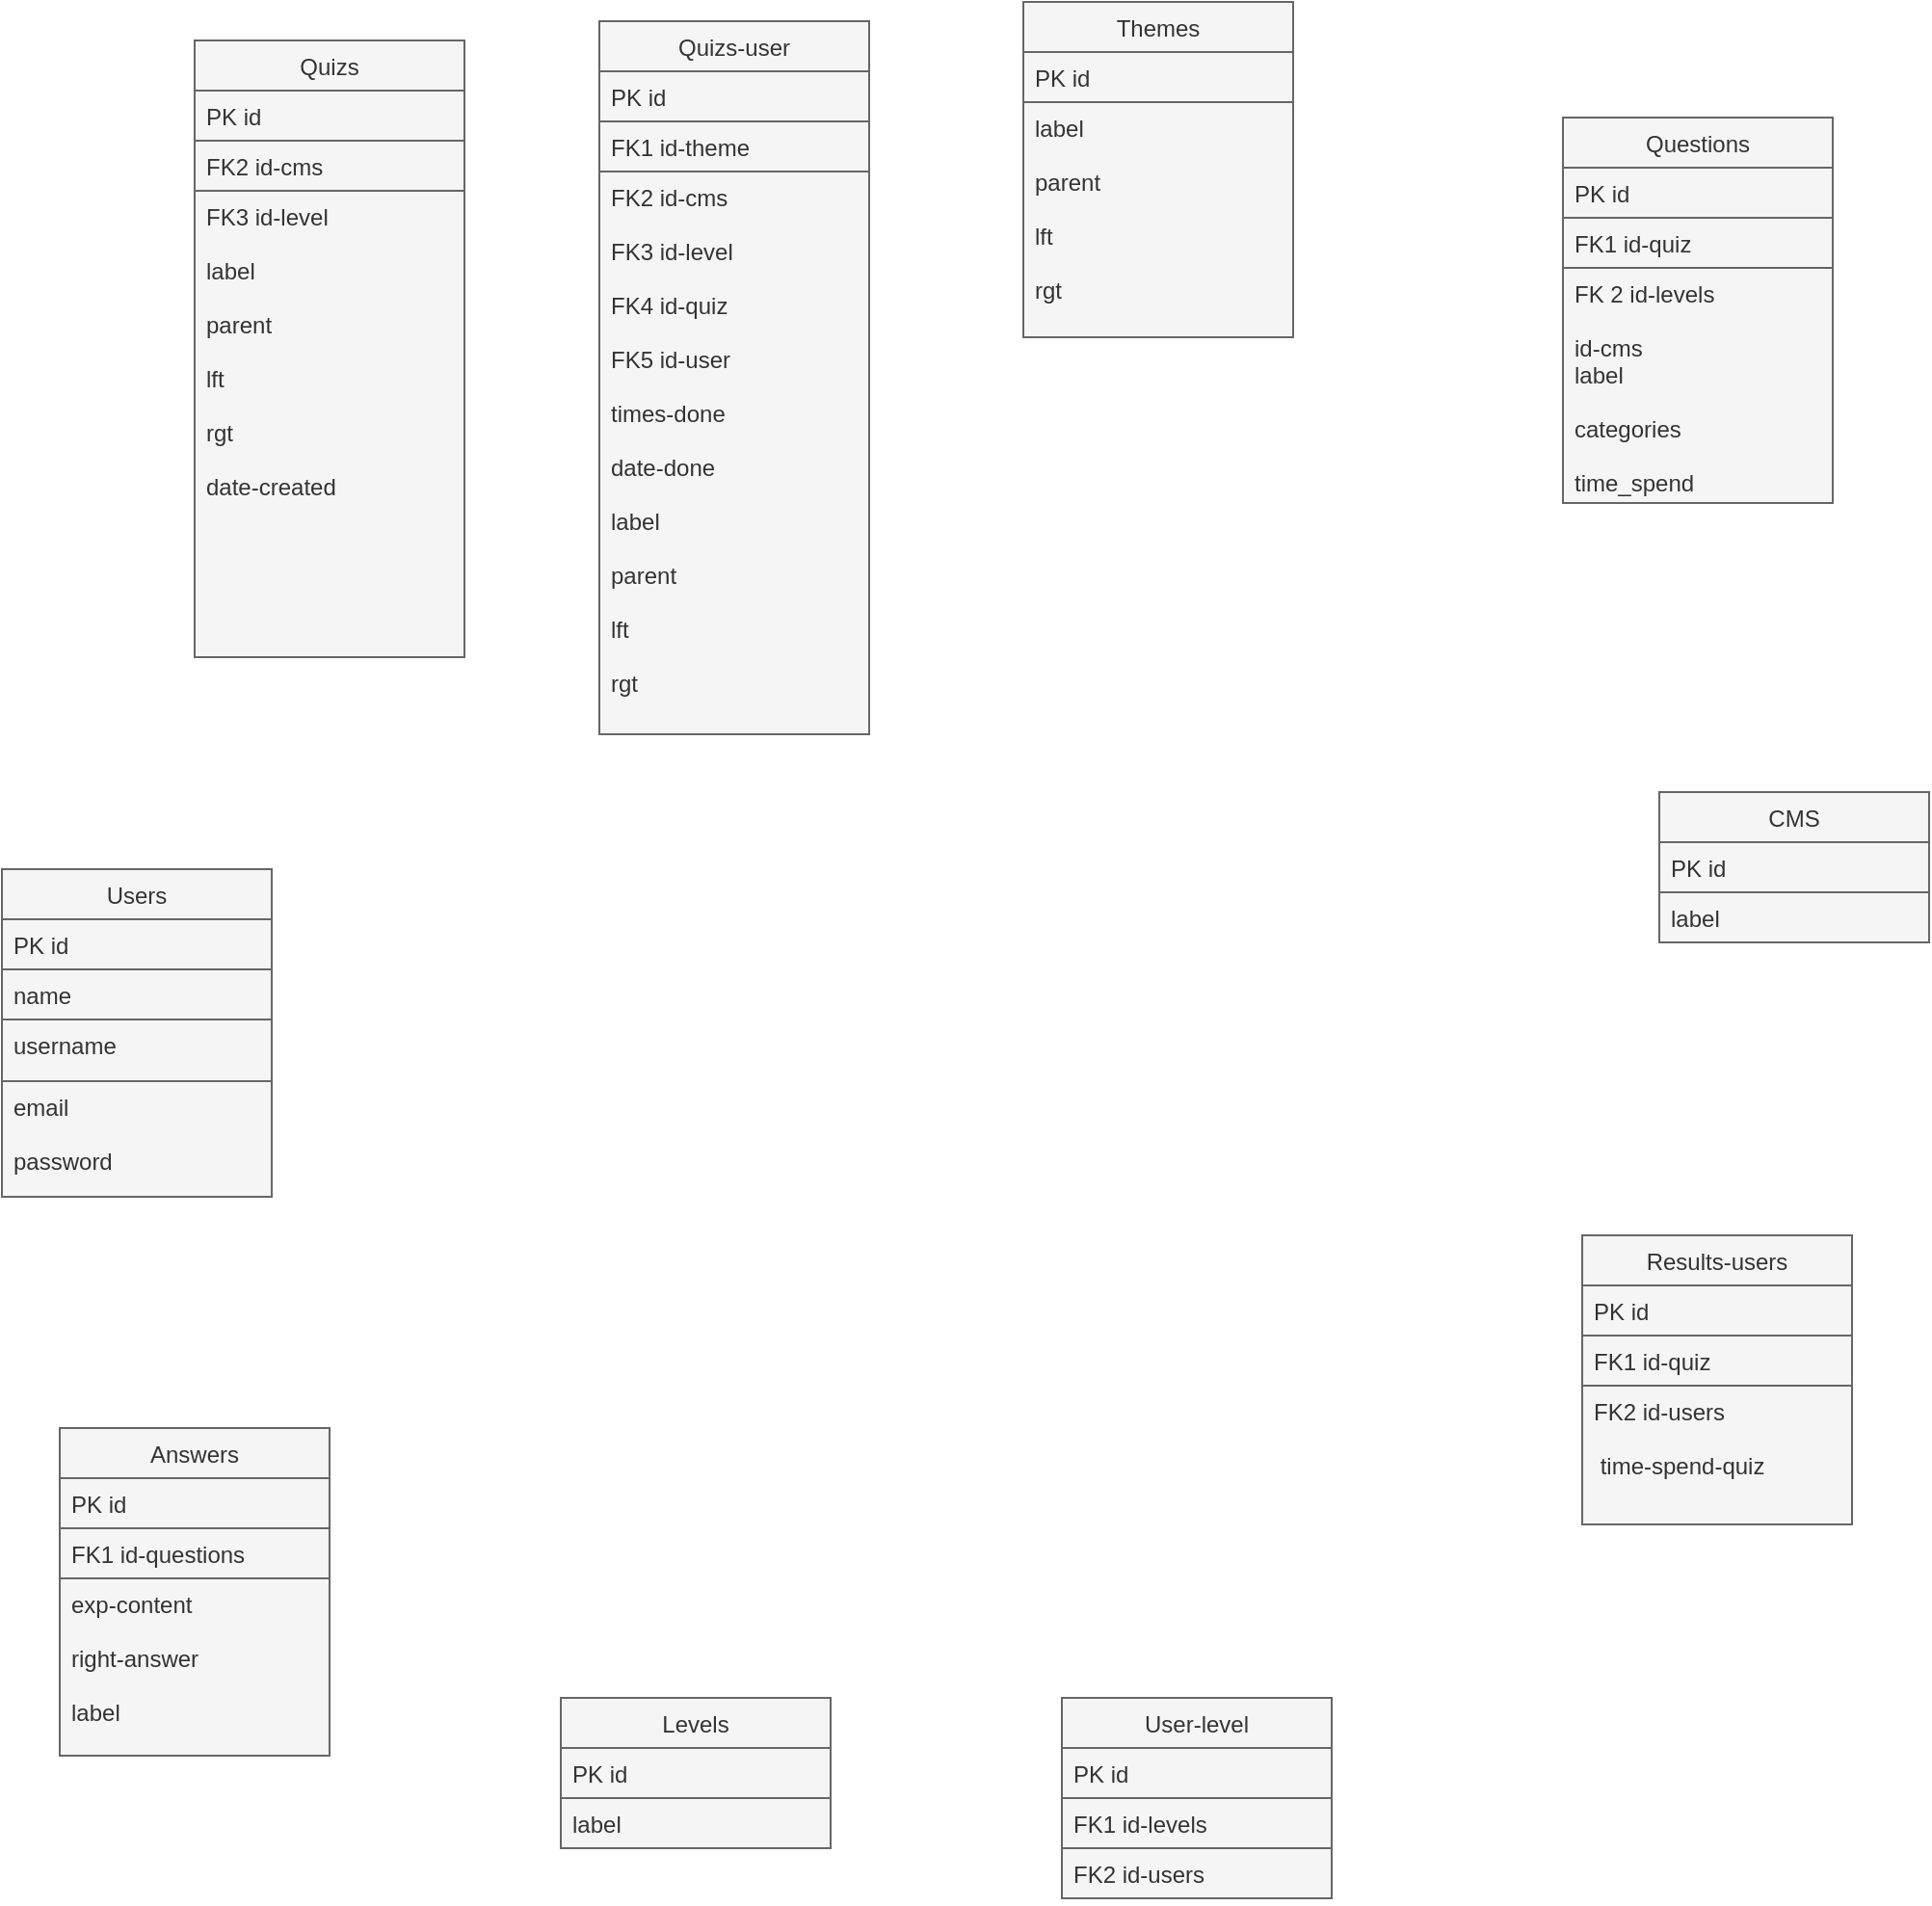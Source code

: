 <mxfile version="20.8.1" type="github">
  <diagram name="Page-1" id="6133507b-19e7-1e82-6fc7-422aa6c4b21f">
    <mxGraphModel dx="2522" dy="2256" grid="1" gridSize="10" guides="1" tooltips="1" connect="1" arrows="1" fold="1" page="1" pageScale="1" pageWidth="1100" pageHeight="850" background="none" math="0" shadow="0">
      <root>
        <mxCell id="0" />
        <mxCell id="1" parent="0" />
        <mxCell id="HI5q9zYJFvXLbrMYOdhm-2" value="Users" style="swimlane;fontStyle=0;childLayout=stackLayout;horizontal=1;startSize=26;horizontalStack=0;resizeParent=1;resizeParentMax=0;resizeLast=0;collapsible=1;marginBottom=0;labelBackgroundColor=none;fillColor=#f5f5f5;fontColor=#333333;strokeColor=#666666;" parent="1" vertex="1">
          <mxGeometry x="30" y="110" width="140" height="170" as="geometry">
            <mxRectangle x="330" y="640" width="100" height="30" as="alternateBounds" />
          </mxGeometry>
        </mxCell>
        <mxCell id="HI5q9zYJFvXLbrMYOdhm-3" value="PK id" style="text;align=left;verticalAlign=top;spacingLeft=4;spacingRight=4;overflow=hidden;rotatable=0;points=[[0,0.5],[1,0.5]];portConstraint=eastwest;labelBackgroundColor=none;fillColor=#f5f5f5;fontColor=#333333;strokeColor=#666666;" parent="HI5q9zYJFvXLbrMYOdhm-2" vertex="1">
          <mxGeometry y="26" width="140" height="26" as="geometry" />
        </mxCell>
        <mxCell id="HI5q9zYJFvXLbrMYOdhm-4" value="name" style="text;align=left;verticalAlign=top;spacingLeft=4;spacingRight=4;overflow=hidden;rotatable=0;points=[[0,0.5],[1,0.5]];portConstraint=eastwest;labelBackgroundColor=none;fillColor=#f5f5f5;fontColor=#333333;strokeColor=#666666;" parent="HI5q9zYJFvXLbrMYOdhm-2" vertex="1">
          <mxGeometry y="52" width="140" height="26" as="geometry" />
        </mxCell>
        <mxCell id="HI5q9zYJFvXLbrMYOdhm-5" value="username" style="text;align=left;verticalAlign=top;spacingLeft=4;spacingRight=4;overflow=hidden;rotatable=0;points=[[0,0.5],[1,0.5]];portConstraint=eastwest;labelBackgroundColor=none;fillColor=#f5f5f5;fontColor=#333333;strokeColor=#666666;" parent="HI5q9zYJFvXLbrMYOdhm-2" vertex="1">
          <mxGeometry y="78" width="140" height="32" as="geometry" />
        </mxCell>
        <mxCell id="HI5q9zYJFvXLbrMYOdhm-78" value="email&#xa;&#xa;password&#xa;&#xa;&#xa;" style="text;align=left;verticalAlign=top;spacingLeft=4;spacingRight=4;overflow=hidden;rotatable=0;points=[[0,0.5],[1,0.5]];portConstraint=eastwest;labelBackgroundColor=none;fillColor=#f5f5f5;fontColor=#333333;strokeColor=#666666;" parent="HI5q9zYJFvXLbrMYOdhm-2" vertex="1">
          <mxGeometry y="110" width="140" height="60" as="geometry" />
        </mxCell>
        <mxCell id="HI5q9zYJFvXLbrMYOdhm-42" value="Quizs" style="swimlane;fontStyle=0;childLayout=stackLayout;horizontal=1;startSize=26;horizontalStack=0;resizeParent=1;resizeParentMax=0;resizeLast=0;collapsible=1;marginBottom=0;labelBackgroundColor=none;strokeColor=#666666;fontColor=#333333;fillColor=#f5f5f5;" parent="1" vertex="1">
          <mxGeometry x="130" y="-320" width="140" height="320" as="geometry">
            <mxRectangle x="310" y="80" width="100" height="30" as="alternateBounds" />
          </mxGeometry>
        </mxCell>
        <mxCell id="HI5q9zYJFvXLbrMYOdhm-43" value="PK id" style="text;align=left;verticalAlign=top;spacingLeft=4;spacingRight=4;overflow=hidden;rotatable=0;points=[[0,0.5],[1,0.5]];portConstraint=eastwest;labelBackgroundColor=none;strokeColor=#666666;fontColor=#333333;fillColor=#f5f5f5;" parent="HI5q9zYJFvXLbrMYOdhm-42" vertex="1">
          <mxGeometry y="26" width="140" height="26" as="geometry" />
        </mxCell>
        <mxCell id="HI5q9zYJFvXLbrMYOdhm-44" value="FK2 id-cms" style="text;align=left;verticalAlign=top;spacingLeft=4;spacingRight=4;overflow=hidden;rotatable=0;points=[[0,0.5],[1,0.5]];portConstraint=eastwest;labelBackgroundColor=none;strokeColor=#666666;fontColor=#333333;fillColor=#f5f5f5;" parent="HI5q9zYJFvXLbrMYOdhm-42" vertex="1">
          <mxGeometry y="52" width="140" height="26" as="geometry" />
        </mxCell>
        <mxCell id="HI5q9zYJFvXLbrMYOdhm-45" value="FK3 id-level&#xa; &#xa;label&#xa;&#xa;parent&#xa;&#xa;lft&#xa;&#xa;rgt&#xa;&#xa;date-created&#xa;&#xa;&#xa;&#xa;&#xa;" style="text;align=left;verticalAlign=top;spacingLeft=4;spacingRight=4;overflow=hidden;rotatable=0;points=[[0,0.5],[1,0.5]];portConstraint=eastwest;labelBackgroundColor=none;strokeColor=#666666;fontColor=#333333;fillColor=#f5f5f5;" parent="HI5q9zYJFvXLbrMYOdhm-42" vertex="1">
          <mxGeometry y="78" width="140" height="242" as="geometry" />
        </mxCell>
        <mxCell id="HI5q9zYJFvXLbrMYOdhm-50" value="Answers" style="swimlane;fontStyle=0;childLayout=stackLayout;horizontal=1;startSize=26;horizontalStack=0;resizeParent=1;resizeParentMax=0;resizeLast=0;collapsible=1;marginBottom=0;labelBackgroundColor=none;strokeColor=#666666;fillColor=#f5f5f5;fontColor=#333333;" parent="1" vertex="1">
          <mxGeometry x="60" y="400" width="140" height="170" as="geometry">
            <mxRectangle x="330" y="640" width="100" height="30" as="alternateBounds" />
          </mxGeometry>
        </mxCell>
        <mxCell id="HI5q9zYJFvXLbrMYOdhm-51" value="PK id " style="text;align=left;verticalAlign=top;spacingLeft=4;spacingRight=4;overflow=hidden;rotatable=0;points=[[0,0.5],[1,0.5]];portConstraint=eastwest;labelBackgroundColor=none;strokeColor=#666666;fillColor=#f5f5f5;fontColor=#333333;" parent="HI5q9zYJFvXLbrMYOdhm-50" vertex="1">
          <mxGeometry y="26" width="140" height="26" as="geometry" />
        </mxCell>
        <mxCell id="HI5q9zYJFvXLbrMYOdhm-52" value="FK1 id-questions" style="text;align=left;verticalAlign=top;spacingLeft=4;spacingRight=4;overflow=hidden;rotatable=0;points=[[0,0.5],[1,0.5]];portConstraint=eastwest;labelBackgroundColor=none;strokeColor=#666666;fillColor=#f5f5f5;fontColor=#333333;" parent="HI5q9zYJFvXLbrMYOdhm-50" vertex="1">
          <mxGeometry y="52" width="140" height="26" as="geometry" />
        </mxCell>
        <mxCell id="HI5q9zYJFvXLbrMYOdhm-53" value="exp-content&#xa;&#xa;right-answer&#xa;&#xa;label&#xa;" style="text;align=left;verticalAlign=top;spacingLeft=4;spacingRight=4;overflow=hidden;rotatable=0;points=[[0,0.5],[1,0.5]];portConstraint=eastwest;labelBackgroundColor=none;strokeColor=#666666;fillColor=#f5f5f5;fontColor=#333333;" parent="HI5q9zYJFvXLbrMYOdhm-50" vertex="1">
          <mxGeometry y="78" width="140" height="92" as="geometry" />
        </mxCell>
        <mxCell id="HI5q9zYJFvXLbrMYOdhm-54" value="Themes" style="swimlane;fontStyle=0;childLayout=stackLayout;horizontal=1;startSize=26;horizontalStack=0;resizeParent=1;resizeParentMax=0;resizeLast=0;collapsible=1;marginBottom=0;labelBackgroundColor=none;strokeColor=#666666;fontColor=#333333;fillColor=#f5f5f5;" parent="1" vertex="1">
          <mxGeometry x="560" y="-340" width="140" height="174" as="geometry">
            <mxRectangle x="560" y="-340" width="100" height="30" as="alternateBounds" />
          </mxGeometry>
        </mxCell>
        <mxCell id="HI5q9zYJFvXLbrMYOdhm-55" value="PK id" style="text;align=left;verticalAlign=top;spacingLeft=4;spacingRight=4;overflow=hidden;rotatable=0;points=[[0,0.5],[1,0.5]];portConstraint=eastwest;labelBackgroundColor=none;strokeColor=#666666;fontColor=#333333;fillColor=#f5f5f5;" parent="HI5q9zYJFvXLbrMYOdhm-54" vertex="1">
          <mxGeometry y="26" width="140" height="26" as="geometry" />
        </mxCell>
        <mxCell id="HI5q9zYJFvXLbrMYOdhm-57" value="label&#xa;&#xa;parent&#xa;&#xa;lft&#xa;&#xa;rgt" style="text;align=left;verticalAlign=top;spacingLeft=4;spacingRight=4;overflow=hidden;rotatable=0;points=[[0,0.5],[1,0.5]];portConstraint=eastwest;labelBackgroundColor=none;strokeColor=#666666;fontColor=#333333;fillColor=#f5f5f5;" parent="HI5q9zYJFvXLbrMYOdhm-54" vertex="1">
          <mxGeometry y="52" width="140" height="122" as="geometry" />
        </mxCell>
        <mxCell id="HI5q9zYJFvXLbrMYOdhm-58" value="Questions" style="swimlane;fontStyle=0;childLayout=stackLayout;horizontal=1;startSize=26;horizontalStack=0;resizeParent=1;resizeParentMax=0;resizeLast=0;collapsible=1;marginBottom=0;labelBackgroundColor=none;strokeColor=#666666;fontColor=#333333;fillColor=#f5f5f5;" parent="1" vertex="1">
          <mxGeometry x="840" y="-280" width="140" height="200" as="geometry">
            <mxRectangle x="330" y="640" width="100" height="30" as="alternateBounds" />
          </mxGeometry>
        </mxCell>
        <mxCell id="HI5q9zYJFvXLbrMYOdhm-59" value="PK id" style="text;align=left;verticalAlign=top;spacingLeft=4;spacingRight=4;overflow=hidden;rotatable=0;points=[[0,0.5],[1,0.5]];portConstraint=eastwest;labelBackgroundColor=none;strokeColor=#666666;fontColor=#333333;fillColor=#f5f5f5;" parent="HI5q9zYJFvXLbrMYOdhm-58" vertex="1">
          <mxGeometry y="26" width="140" height="26" as="geometry" />
        </mxCell>
        <mxCell id="HI5q9zYJFvXLbrMYOdhm-60" value="FK1 id-quiz" style="text;align=left;verticalAlign=top;spacingLeft=4;spacingRight=4;overflow=hidden;rotatable=0;points=[[0,0.5],[1,0.5]];portConstraint=eastwest;labelBackgroundColor=none;strokeColor=#666666;fontColor=#333333;fillColor=#f5f5f5;" parent="HI5q9zYJFvXLbrMYOdhm-58" vertex="1">
          <mxGeometry y="52" width="140" height="26" as="geometry" />
        </mxCell>
        <mxCell id="HI5q9zYJFvXLbrMYOdhm-61" value="FK 2 id-levels&#xa;&#xa;id-cms&#xa;label&#xa;&#xa;categories&#xa;&#xa;time_spend&#xa;&#xa;&#xa;&#xa;" style="text;align=left;verticalAlign=top;spacingLeft=4;spacingRight=4;overflow=hidden;rotatable=0;points=[[0,0.5],[1,0.5]];portConstraint=eastwest;labelBackgroundColor=none;strokeColor=#666666;fontColor=#333333;fillColor=#f5f5f5;" parent="HI5q9zYJFvXLbrMYOdhm-58" vertex="1">
          <mxGeometry y="78" width="140" height="122" as="geometry" />
        </mxCell>
        <mxCell id="HI5q9zYJFvXLbrMYOdhm-62" value="Results-users" style="swimlane;fontStyle=0;childLayout=stackLayout;horizontal=1;startSize=26;horizontalStack=0;resizeParent=1;resizeParentMax=0;resizeLast=0;collapsible=1;marginBottom=0;labelBackgroundColor=none;fontColor=#333333;strokeColor=#666666;fillColor=#f5f5f5;" parent="1" vertex="1">
          <mxGeometry x="850" y="300" width="140" height="150" as="geometry">
            <mxRectangle x="330" y="640" width="100" height="30" as="alternateBounds" />
          </mxGeometry>
        </mxCell>
        <mxCell id="HI5q9zYJFvXLbrMYOdhm-63" value="PK id" style="text;align=left;verticalAlign=top;spacingLeft=4;spacingRight=4;overflow=hidden;rotatable=0;points=[[0,0.5],[1,0.5]];portConstraint=eastwest;labelBackgroundColor=none;fontColor=#333333;strokeColor=#666666;fillColor=#f5f5f5;" parent="HI5q9zYJFvXLbrMYOdhm-62" vertex="1">
          <mxGeometry y="26" width="140" height="26" as="geometry" />
        </mxCell>
        <mxCell id="HI5q9zYJFvXLbrMYOdhm-64" value="FK1 id-quiz" style="text;align=left;verticalAlign=top;spacingLeft=4;spacingRight=4;overflow=hidden;rotatable=0;points=[[0,0.5],[1,0.5]];portConstraint=eastwest;labelBackgroundColor=none;fontColor=#333333;strokeColor=#666666;fillColor=#f5f5f5;" parent="HI5q9zYJFvXLbrMYOdhm-62" vertex="1">
          <mxGeometry y="52" width="140" height="26" as="geometry" />
        </mxCell>
        <mxCell id="HI5q9zYJFvXLbrMYOdhm-65" value="FK2 id-users&#xa;&#xa; time-spend-quiz&#xa;&#xa;&#xa;" style="text;align=left;verticalAlign=top;spacingLeft=4;spacingRight=4;overflow=hidden;rotatable=0;points=[[0,0.5],[1,0.5]];portConstraint=eastwest;labelBackgroundColor=none;fontColor=#333333;strokeColor=#666666;fillColor=#f5f5f5;" parent="HI5q9zYJFvXLbrMYOdhm-62" vertex="1">
          <mxGeometry y="78" width="140" height="72" as="geometry" />
        </mxCell>
        <mxCell id="HI5q9zYJFvXLbrMYOdhm-66" value="Levels" style="swimlane;fontStyle=0;childLayout=stackLayout;horizontal=1;startSize=26;horizontalStack=0;resizeParent=1;resizeParentMax=0;resizeLast=0;collapsible=1;marginBottom=0;labelBackgroundColor=none;fontColor=#333333;strokeColor=#666666;fillColor=#f5f5f5;" parent="1" vertex="1">
          <mxGeometry x="320" y="540" width="140" height="78" as="geometry">
            <mxRectangle x="330" y="640" width="100" height="30" as="alternateBounds" />
          </mxGeometry>
        </mxCell>
        <mxCell id="HI5q9zYJFvXLbrMYOdhm-67" value="PK id" style="text;align=left;verticalAlign=top;spacingLeft=4;spacingRight=4;overflow=hidden;rotatable=0;points=[[0,0.5],[1,0.5]];portConstraint=eastwest;labelBackgroundColor=none;fontColor=#333333;strokeColor=#666666;fillColor=#f5f5f5;" parent="HI5q9zYJFvXLbrMYOdhm-66" vertex="1">
          <mxGeometry y="26" width="140" height="26" as="geometry" />
        </mxCell>
        <mxCell id="HI5q9zYJFvXLbrMYOdhm-68" value="label" style="text;align=left;verticalAlign=top;spacingLeft=4;spacingRight=4;overflow=hidden;rotatable=0;points=[[0,0.5],[1,0.5]];portConstraint=eastwest;labelBackgroundColor=none;fontColor=#333333;strokeColor=#666666;fillColor=#f5f5f5;" parent="HI5q9zYJFvXLbrMYOdhm-66" vertex="1">
          <mxGeometry y="52" width="140" height="26" as="geometry" />
        </mxCell>
        <mxCell id="HI5q9zYJFvXLbrMYOdhm-70" value="CMS" style="swimlane;fontStyle=0;childLayout=stackLayout;horizontal=1;startSize=26;horizontalStack=0;resizeParent=1;resizeParentMax=0;resizeLast=0;collapsible=1;marginBottom=0;labelBackgroundColor=none;fontColor=#333333;strokeColor=#666666;fillColor=#f5f5f5;" parent="1" vertex="1">
          <mxGeometry x="890" y="70" width="140" height="78" as="geometry">
            <mxRectangle x="330" y="640" width="100" height="30" as="alternateBounds" />
          </mxGeometry>
        </mxCell>
        <mxCell id="HI5q9zYJFvXLbrMYOdhm-71" value="PK id" style="text;align=left;verticalAlign=top;spacingLeft=4;spacingRight=4;overflow=hidden;rotatable=0;points=[[0,0.5],[1,0.5]];portConstraint=eastwest;labelBackgroundColor=none;fontColor=#333333;strokeColor=#666666;fillColor=#f5f5f5;" parent="HI5q9zYJFvXLbrMYOdhm-70" vertex="1">
          <mxGeometry y="26" width="140" height="26" as="geometry" />
        </mxCell>
        <mxCell id="HI5q9zYJFvXLbrMYOdhm-72" value="label" style="text;align=left;verticalAlign=top;spacingLeft=4;spacingRight=4;overflow=hidden;rotatable=0;points=[[0,0.5],[1,0.5]];portConstraint=eastwest;labelBackgroundColor=none;fontColor=#333333;strokeColor=#666666;fillColor=#f5f5f5;" parent="HI5q9zYJFvXLbrMYOdhm-70" vertex="1">
          <mxGeometry y="52" width="140" height="26" as="geometry" />
        </mxCell>
        <mxCell id="HI5q9zYJFvXLbrMYOdhm-124" value="User-level" style="swimlane;fontStyle=0;childLayout=stackLayout;horizontal=1;startSize=26;horizontalStack=0;resizeParent=1;resizeParentMax=0;resizeLast=0;collapsible=1;marginBottom=0;fontColor=#333333;strokeColor=#666666;fillColor=#f5f5f5;" parent="1" vertex="1">
          <mxGeometry x="580" y="540" width="140" height="104" as="geometry" />
        </mxCell>
        <mxCell id="HI5q9zYJFvXLbrMYOdhm-125" value="PK id" style="text;align=left;verticalAlign=top;spacingLeft=4;spacingRight=4;overflow=hidden;rotatable=0;points=[[0,0.5],[1,0.5]];portConstraint=eastwest;fontColor=#333333;strokeColor=#666666;fillColor=#f5f5f5;" parent="HI5q9zYJFvXLbrMYOdhm-124" vertex="1">
          <mxGeometry y="26" width="140" height="26" as="geometry" />
        </mxCell>
        <mxCell id="HI5q9zYJFvXLbrMYOdhm-126" value="FK1 id-levels" style="text;align=left;verticalAlign=top;spacingLeft=4;spacingRight=4;overflow=hidden;rotatable=0;points=[[0,0.5],[1,0.5]];portConstraint=eastwest;fontColor=#333333;strokeColor=#666666;fillColor=#f5f5f5;" parent="HI5q9zYJFvXLbrMYOdhm-124" vertex="1">
          <mxGeometry y="52" width="140" height="26" as="geometry" />
        </mxCell>
        <mxCell id="HI5q9zYJFvXLbrMYOdhm-127" value="FK2 id-users" style="text;align=left;verticalAlign=top;spacingLeft=4;spacingRight=4;overflow=hidden;rotatable=0;points=[[0,0.5],[1,0.5]];portConstraint=eastwest;fontColor=#333333;strokeColor=#666666;fillColor=#f5f5f5;" parent="HI5q9zYJFvXLbrMYOdhm-124" vertex="1">
          <mxGeometry y="78" width="140" height="26" as="geometry" />
        </mxCell>
        <mxCell id="HI5q9zYJFvXLbrMYOdhm-128" value="Quizs-user" style="swimlane;fontStyle=0;childLayout=stackLayout;horizontal=1;startSize=26;horizontalStack=0;resizeParent=1;resizeParentMax=0;resizeLast=0;collapsible=1;marginBottom=0;labelBackgroundColor=none;strokeColor=#666666;fontColor=#333333;fillColor=#f5f5f5;" parent="1" vertex="1">
          <mxGeometry x="340" y="-330" width="140" height="370" as="geometry">
            <mxRectangle x="310" y="80" width="100" height="30" as="alternateBounds" />
          </mxGeometry>
        </mxCell>
        <mxCell id="HI5q9zYJFvXLbrMYOdhm-129" value="PK id" style="text;align=left;verticalAlign=top;spacingLeft=4;spacingRight=4;overflow=hidden;rotatable=0;points=[[0,0.5],[1,0.5]];portConstraint=eastwest;labelBackgroundColor=none;strokeColor=#666666;fontColor=#333333;fillColor=#f5f5f5;" parent="HI5q9zYJFvXLbrMYOdhm-128" vertex="1">
          <mxGeometry y="26" width="140" height="26" as="geometry" />
        </mxCell>
        <mxCell id="HI5q9zYJFvXLbrMYOdhm-130" value="FK1 id-theme&#xa;" style="text;align=left;verticalAlign=top;spacingLeft=4;spacingRight=4;overflow=hidden;rotatable=0;points=[[0,0.5],[1,0.5]];portConstraint=eastwest;labelBackgroundColor=none;strokeColor=#666666;fontColor=#333333;fillColor=#f5f5f5;" parent="HI5q9zYJFvXLbrMYOdhm-128" vertex="1">
          <mxGeometry y="52" width="140" height="26" as="geometry" />
        </mxCell>
        <mxCell id="HI5q9zYJFvXLbrMYOdhm-131" value="FK2 id-cms&#xa;&#xa;FK3 id-level&#xa;&#xa;FK4 id-quiz&#xa;&#xa;FK5 id-user&#xa;&#xa;times-done&#xa;&#xa;date-done&#xa; &#xa;label&#xa;&#xa;parent&#xa;&#xa;lft&#xa;&#xa;rgt&#xa;&#xa;&#xa;&#xa;" style="text;align=left;verticalAlign=top;spacingLeft=4;spacingRight=4;overflow=hidden;rotatable=0;points=[[0,0.5],[1,0.5]];portConstraint=eastwest;labelBackgroundColor=none;strokeColor=#666666;fontColor=#333333;fillColor=#f5f5f5;" parent="HI5q9zYJFvXLbrMYOdhm-128" vertex="1">
          <mxGeometry y="78" width="140" height="292" as="geometry" />
        </mxCell>
      </root>
    </mxGraphModel>
  </diagram>
</mxfile>
